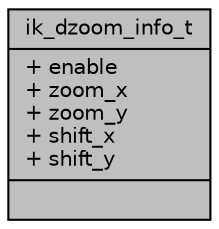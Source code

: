 digraph "ik_dzoom_info_t"
{
 // INTERACTIVE_SVG=YES
 // LATEX_PDF_SIZE
  bgcolor="transparent";
  edge [fontname="Helvetica",fontsize="10",labelfontname="Helvetica",labelfontsize="10"];
  node [fontname="Helvetica",fontsize="10",shape=record];
  Node1 [label="{ik_dzoom_info_t\n|+ enable\l+ zoom_x\l+ zoom_y\l+ shift_x\l+ shift_y\l|}",height=0.2,width=0.4,color="black", fillcolor="grey75", style="filled", fontcolor="black",tooltip=" "];
}

